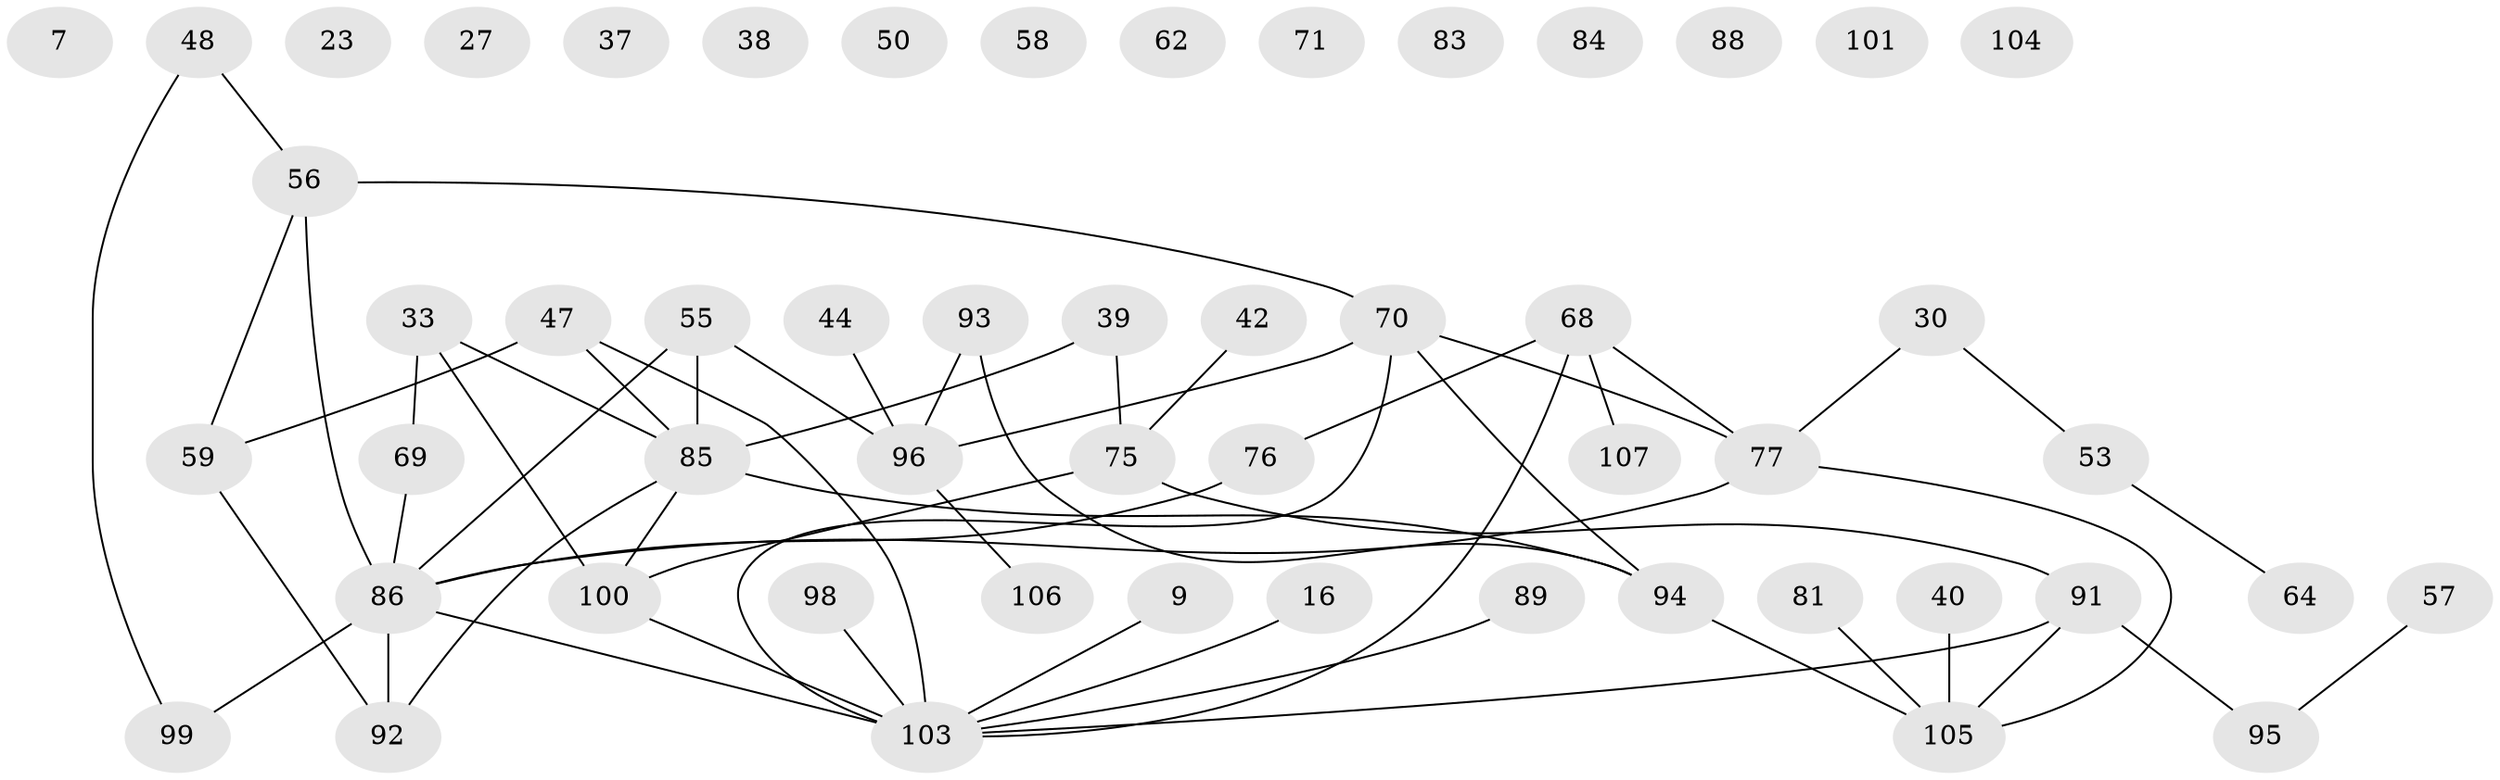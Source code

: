 // original degree distribution, {3: 0.24299065420560748, 4: 0.14018691588785046, 2: 0.2336448598130841, 0: 0.1308411214953271, 1: 0.17757009345794392, 9: 0.009345794392523364, 5: 0.056074766355140186, 6: 0.009345794392523364}
// Generated by graph-tools (version 1.1) at 2025/42/03/04/25 21:42:37]
// undirected, 53 vertices, 57 edges
graph export_dot {
graph [start="1"]
  node [color=gray90,style=filled];
  7;
  9;
  16;
  23;
  27;
  30;
  33;
  37;
  38;
  39 [super="+18+14"];
  40;
  42;
  44;
  47 [super="+34+4"];
  48;
  50;
  53;
  55;
  56 [super="+35"];
  57;
  58;
  59;
  62;
  64 [super="+15"];
  68 [super="+22+24"];
  69 [super="+46"];
  70 [super="+1+21+32"];
  71;
  75 [super="+36"];
  76;
  77 [super="+8+65"];
  81;
  83;
  84;
  85 [super="+3+73"];
  86 [super="+43+41+19+54+60+67"];
  88;
  89;
  91 [super="+74"];
  92 [super="+90"];
  93 [super="+52"];
  94 [super="+79"];
  95 [super="+17"];
  96 [super="+26"];
  98;
  99;
  100 [super="+20"];
  101;
  103 [super="+61+102+97+87"];
  104;
  105 [super="+80"];
  106;
  107;
  9 -- 103;
  16 -- 103;
  30 -- 53;
  30 -- 77;
  33 -- 100 [weight=2];
  33 -- 85;
  33 -- 69;
  39 -- 85;
  39 -- 75;
  40 -- 105;
  42 -- 75;
  44 -- 96;
  47 -- 59;
  47 -- 85;
  47 -- 103 [weight=3];
  48 -- 99;
  48 -- 56;
  53 -- 64;
  55 -- 96;
  55 -- 85;
  55 -- 86;
  56 -- 59;
  56 -- 70 [weight=2];
  56 -- 86 [weight=2];
  57 -- 95;
  59 -- 92;
  68 -- 107;
  68 -- 76;
  68 -- 103;
  68 -- 77;
  69 -- 86;
  70 -- 96;
  70 -- 94;
  70 -- 103 [weight=3];
  70 -- 77;
  75 -- 100;
  75 -- 91;
  76 -- 86;
  77 -- 105;
  77 -- 86 [weight=2];
  81 -- 105;
  85 -- 100;
  85 -- 92 [weight=2];
  85 -- 94;
  86 -- 99;
  86 -- 92 [weight=3];
  86 -- 103 [weight=2];
  89 -- 103;
  91 -- 105;
  91 -- 103 [weight=2];
  91 -- 95;
  93 -- 96 [weight=2];
  93 -- 94;
  94 -- 105;
  96 -- 106;
  98 -- 103;
  100 -- 103 [weight=2];
}
